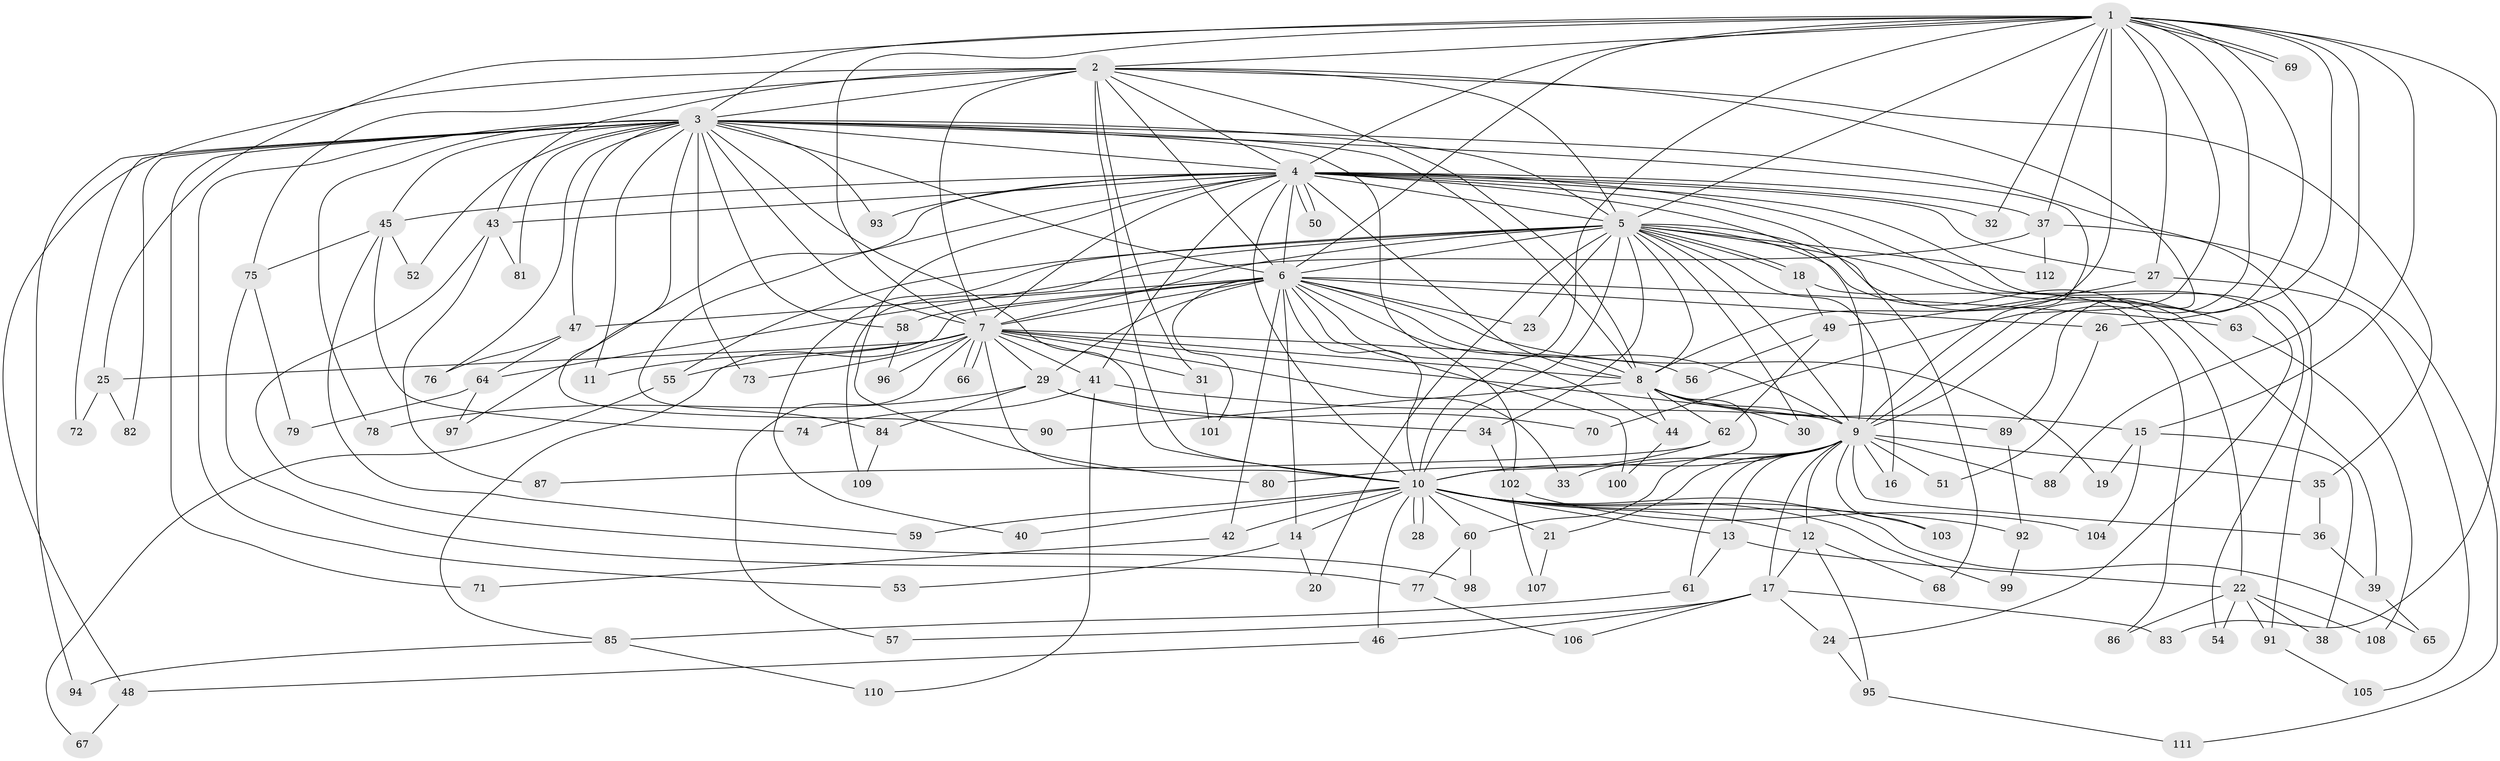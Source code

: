 // coarse degree distribution, {15: 0.014705882352941176, 21: 0.014705882352941176, 22: 0.014705882352941176, 18: 0.014705882352941176, 19: 0.014705882352941176, 16: 0.014705882352941176, 20: 0.014705882352941176, 2: 0.38235294117647056, 12: 0.014705882352941176, 4: 0.07352941176470588, 5: 0.058823529411764705, 3: 0.23529411764705882, 7: 0.014705882352941176, 1: 0.058823529411764705, 8: 0.014705882352941176, 6: 0.04411764705882353}
// Generated by graph-tools (version 1.1) at 2025/49/03/04/25 22:49:53]
// undirected, 112 vertices, 249 edges
graph export_dot {
  node [color=gray90,style=filled];
  1;
  2;
  3;
  4;
  5;
  6;
  7;
  8;
  9;
  10;
  11;
  12;
  13;
  14;
  15;
  16;
  17;
  18;
  19;
  20;
  21;
  22;
  23;
  24;
  25;
  26;
  27;
  28;
  29;
  30;
  31;
  32;
  33;
  34;
  35;
  36;
  37;
  38;
  39;
  40;
  41;
  42;
  43;
  44;
  45;
  46;
  47;
  48;
  49;
  50;
  51;
  52;
  53;
  54;
  55;
  56;
  57;
  58;
  59;
  60;
  61;
  62;
  63;
  64;
  65;
  66;
  67;
  68;
  69;
  70;
  71;
  72;
  73;
  74;
  75;
  76;
  77;
  78;
  79;
  80;
  81;
  82;
  83;
  84;
  85;
  86;
  87;
  88;
  89;
  90;
  91;
  92;
  93;
  94;
  95;
  96;
  97;
  98;
  99;
  100;
  101;
  102;
  103;
  104;
  105;
  106;
  107;
  108;
  109;
  110;
  111;
  112;
  1 -- 2;
  1 -- 3;
  1 -- 4;
  1 -- 5;
  1 -- 6;
  1 -- 7;
  1 -- 8;
  1 -- 9;
  1 -- 10;
  1 -- 15;
  1 -- 25;
  1 -- 26;
  1 -- 27;
  1 -- 32;
  1 -- 37;
  1 -- 69;
  1 -- 69;
  1 -- 70;
  1 -- 83;
  1 -- 88;
  1 -- 89;
  2 -- 3;
  2 -- 4;
  2 -- 5;
  2 -- 6;
  2 -- 7;
  2 -- 8;
  2 -- 9;
  2 -- 10;
  2 -- 31;
  2 -- 35;
  2 -- 43;
  2 -- 48;
  2 -- 75;
  3 -- 4;
  3 -- 5;
  3 -- 6;
  3 -- 7;
  3 -- 8;
  3 -- 9;
  3 -- 10;
  3 -- 11;
  3 -- 45;
  3 -- 47;
  3 -- 52;
  3 -- 53;
  3 -- 58;
  3 -- 71;
  3 -- 72;
  3 -- 73;
  3 -- 76;
  3 -- 78;
  3 -- 81;
  3 -- 82;
  3 -- 90;
  3 -- 91;
  3 -- 93;
  3 -- 94;
  3 -- 102;
  4 -- 5;
  4 -- 6;
  4 -- 7;
  4 -- 8;
  4 -- 9;
  4 -- 10;
  4 -- 24;
  4 -- 27;
  4 -- 32;
  4 -- 37;
  4 -- 41;
  4 -- 43;
  4 -- 45;
  4 -- 50;
  4 -- 50;
  4 -- 54;
  4 -- 68;
  4 -- 80;
  4 -- 84;
  4 -- 93;
  4 -- 97;
  5 -- 6;
  5 -- 7;
  5 -- 8;
  5 -- 9;
  5 -- 10;
  5 -- 16;
  5 -- 18;
  5 -- 18;
  5 -- 20;
  5 -- 22;
  5 -- 23;
  5 -- 30;
  5 -- 34;
  5 -- 39;
  5 -- 40;
  5 -- 55;
  5 -- 63;
  5 -- 109;
  5 -- 112;
  6 -- 7;
  6 -- 8;
  6 -- 9;
  6 -- 10;
  6 -- 14;
  6 -- 19;
  6 -- 23;
  6 -- 26;
  6 -- 29;
  6 -- 42;
  6 -- 44;
  6 -- 47;
  6 -- 58;
  6 -- 63;
  6 -- 85;
  6 -- 100;
  6 -- 101;
  7 -- 8;
  7 -- 9;
  7 -- 10;
  7 -- 11;
  7 -- 25;
  7 -- 29;
  7 -- 31;
  7 -- 33;
  7 -- 41;
  7 -- 55;
  7 -- 56;
  7 -- 57;
  7 -- 66;
  7 -- 66;
  7 -- 73;
  7 -- 96;
  8 -- 9;
  8 -- 10;
  8 -- 15;
  8 -- 30;
  8 -- 44;
  8 -- 62;
  8 -- 90;
  9 -- 10;
  9 -- 12;
  9 -- 13;
  9 -- 16;
  9 -- 17;
  9 -- 21;
  9 -- 33;
  9 -- 35;
  9 -- 36;
  9 -- 51;
  9 -- 60;
  9 -- 61;
  9 -- 88;
  9 -- 103;
  10 -- 12;
  10 -- 13;
  10 -- 14;
  10 -- 21;
  10 -- 28;
  10 -- 28;
  10 -- 40;
  10 -- 42;
  10 -- 46;
  10 -- 59;
  10 -- 60;
  10 -- 65;
  10 -- 92;
  10 -- 99;
  10 -- 103;
  12 -- 17;
  12 -- 68;
  12 -- 95;
  13 -- 22;
  13 -- 61;
  14 -- 20;
  14 -- 53;
  15 -- 19;
  15 -- 38;
  15 -- 104;
  17 -- 24;
  17 -- 46;
  17 -- 57;
  17 -- 83;
  17 -- 106;
  18 -- 49;
  18 -- 86;
  21 -- 107;
  22 -- 38;
  22 -- 54;
  22 -- 86;
  22 -- 91;
  22 -- 108;
  24 -- 95;
  25 -- 72;
  25 -- 82;
  26 -- 51;
  27 -- 49;
  27 -- 105;
  29 -- 34;
  29 -- 70;
  29 -- 78;
  29 -- 84;
  31 -- 101;
  34 -- 102;
  35 -- 36;
  36 -- 39;
  37 -- 64;
  37 -- 111;
  37 -- 112;
  39 -- 65;
  41 -- 74;
  41 -- 89;
  41 -- 110;
  42 -- 71;
  43 -- 81;
  43 -- 87;
  43 -- 98;
  44 -- 100;
  45 -- 52;
  45 -- 59;
  45 -- 74;
  45 -- 75;
  46 -- 48;
  47 -- 64;
  47 -- 76;
  48 -- 67;
  49 -- 56;
  49 -- 62;
  55 -- 67;
  58 -- 96;
  60 -- 77;
  60 -- 98;
  61 -- 85;
  62 -- 80;
  62 -- 87;
  63 -- 108;
  64 -- 79;
  64 -- 97;
  75 -- 77;
  75 -- 79;
  77 -- 106;
  84 -- 109;
  85 -- 94;
  85 -- 110;
  89 -- 92;
  91 -- 105;
  92 -- 99;
  95 -- 111;
  102 -- 104;
  102 -- 107;
}
